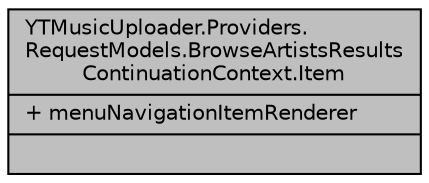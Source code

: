 digraph "YTMusicUploader.Providers.RequestModels.BrowseArtistsResultsContinuationContext.Item"
{
 // LATEX_PDF_SIZE
  edge [fontname="Helvetica",fontsize="10",labelfontname="Helvetica",labelfontsize="10"];
  node [fontname="Helvetica",fontsize="10",shape=record];
  Node1 [label="{YTMusicUploader.Providers.\lRequestModels.BrowseArtistsResults\lContinuationContext.Item\n|+ menuNavigationItemRenderer\l|}",height=0.2,width=0.4,color="black", fillcolor="grey75", style="filled", fontcolor="black",tooltip=" "];
}
